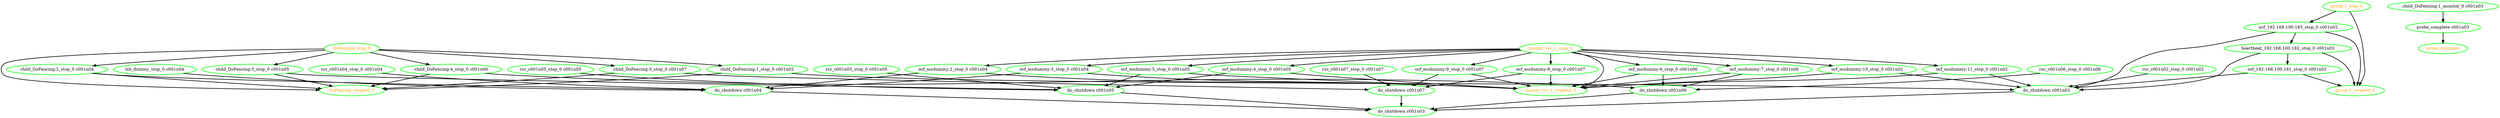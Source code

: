  digraph "g" {
"DoFencing_stop_0" -> "DoFencing_stopped_0" [ style = bold]
"DoFencing_stop_0" -> "child_DoFencing:1_stop_0 c001n02" [ style = bold]
"DoFencing_stop_0" -> "child_DoFencing:2_stop_0 c001n04" [ style = bold]
"DoFencing_stop_0" -> "child_DoFencing:3_stop_0 c001n05" [ style = bold]
"DoFencing_stop_0" -> "child_DoFencing:4_stop_0 c001n06" [ style = bold]
"DoFencing_stop_0" -> "child_DoFencing:5_stop_0 c001n07" [ style = bold]
"DoFencing_stop_0" [ style=bold color="green" fontcolor="orange" ]
"DoFencing_stopped_0" [ style=bold color="green" fontcolor="orange" ]
"child_DoFencing:1_monitor_0 c001n03" -> "probe_complete c001n03" [ style = bold]
"child_DoFencing:1_monitor_0 c001n03" [ style=bold color="green" fontcolor="black" ]
"child_DoFencing:1_stop_0 c001n02" -> "DoFencing_stopped_0" [ style = bold]
"child_DoFencing:1_stop_0 c001n02" -> "do_shutdown c001n02" [ style = bold]
"child_DoFencing:1_stop_0 c001n02" [ style=bold color="green" fontcolor="black" ]
"child_DoFencing:2_stop_0 c001n04" -> "DoFencing_stopped_0" [ style = bold]
"child_DoFencing:2_stop_0 c001n04" -> "do_shutdown c001n04" [ style = bold]
"child_DoFencing:2_stop_0 c001n04" [ style=bold color="green" fontcolor="black" ]
"child_DoFencing:3_stop_0 c001n05" -> "DoFencing_stopped_0" [ style = bold]
"child_DoFencing:3_stop_0 c001n05" -> "do_shutdown c001n05" [ style = bold]
"child_DoFencing:3_stop_0 c001n05" [ style=bold color="green" fontcolor="black" ]
"child_DoFencing:4_stop_0 c001n06" -> "DoFencing_stopped_0" [ style = bold]
"child_DoFencing:4_stop_0 c001n06" -> "do_shutdown c001n06" [ style = bold]
"child_DoFencing:4_stop_0 c001n06" [ style=bold color="green" fontcolor="black" ]
"child_DoFencing:5_stop_0 c001n07" -> "DoFencing_stopped_0" [ style = bold]
"child_DoFencing:5_stop_0 c001n07" -> "do_shutdown c001n07" [ style = bold]
"child_DoFencing:5_stop_0 c001n07" [ style=bold color="green" fontcolor="black" ]
"do_shutdown c001n02" -> "do_shutdown c001n03" [ style = bold]
"do_shutdown c001n02" [ style=bold color="green" fontcolor="black" ]
"do_shutdown c001n03" [ style=bold color="green" fontcolor="black" ]
"do_shutdown c001n04" -> "do_shutdown c001n03" [ style = bold]
"do_shutdown c001n04" [ style=bold color="green" fontcolor="black" ]
"do_shutdown c001n05" -> "do_shutdown c001n03" [ style = bold]
"do_shutdown c001n05" [ style=bold color="green" fontcolor="black" ]
"do_shutdown c001n06" -> "do_shutdown c001n03" [ style = bold]
"do_shutdown c001n06" [ style=bold color="green" fontcolor="black" ]
"do_shutdown c001n07" -> "do_shutdown c001n03" [ style = bold]
"do_shutdown c001n07" [ style=bold color="green" fontcolor="black" ]
"group-1_stop_0" -> "group-1_stopped_0" [ style = bold]
"group-1_stop_0" -> "ocf_192.168.100.183_stop_0 c001n02" [ style = bold]
"group-1_stop_0" [ style=bold color="green" fontcolor="orange" ]
"group-1_stopped_0" [ style=bold color="green" fontcolor="orange" ]
"heartbeat_192.168.100.182_stop_0 c001n02" -> "do_shutdown c001n02" [ style = bold]
"heartbeat_192.168.100.182_stop_0 c001n02" -> "group-1_stopped_0" [ style = bold]
"heartbeat_192.168.100.182_stop_0 c001n02" -> "ocf_192.168.100.181_stop_0 c001n02" [ style = bold]
"heartbeat_192.168.100.182_stop_0 c001n02" [ style=bold color="green" fontcolor="black" ]
"lsb_dummy_stop_0 c001n04" -> "do_shutdown c001n04" [ style = bold]
"lsb_dummy_stop_0 c001n04" [ style=bold color="green" fontcolor="black" ]
"master_rsc_1_stop_0" -> "master_rsc_1_stopped_0" [ style = bold]
"master_rsc_1_stop_0" -> "ocf_msdummy:10_stop_0 c001n02" [ style = bold]
"master_rsc_1_stop_0" -> "ocf_msdummy:11_stop_0 c001n02" [ style = bold]
"master_rsc_1_stop_0" -> "ocf_msdummy:2_stop_0 c001n04" [ style = bold]
"master_rsc_1_stop_0" -> "ocf_msdummy:3_stop_0 c001n04" [ style = bold]
"master_rsc_1_stop_0" -> "ocf_msdummy:4_stop_0 c001n05" [ style = bold]
"master_rsc_1_stop_0" -> "ocf_msdummy:5_stop_0 c001n05" [ style = bold]
"master_rsc_1_stop_0" -> "ocf_msdummy:6_stop_0 c001n06" [ style = bold]
"master_rsc_1_stop_0" -> "ocf_msdummy:7_stop_0 c001n06" [ style = bold]
"master_rsc_1_stop_0" -> "ocf_msdummy:8_stop_0 c001n07" [ style = bold]
"master_rsc_1_stop_0" -> "ocf_msdummy:9_stop_0 c001n07" [ style = bold]
"master_rsc_1_stop_0" [ style=bold color="green" fontcolor="orange" ]
"master_rsc_1_stopped_0" [ style=bold color="green" fontcolor="orange" ]
"ocf_192.168.100.181_stop_0 c001n02" -> "do_shutdown c001n02" [ style = bold]
"ocf_192.168.100.181_stop_0 c001n02" -> "group-1_stopped_0" [ style = bold]
"ocf_192.168.100.181_stop_0 c001n02" [ style=bold color="green" fontcolor="black" ]
"ocf_192.168.100.183_stop_0 c001n02" -> "do_shutdown c001n02" [ style = bold]
"ocf_192.168.100.183_stop_0 c001n02" -> "group-1_stopped_0" [ style = bold]
"ocf_192.168.100.183_stop_0 c001n02" -> "heartbeat_192.168.100.182_stop_0 c001n02" [ style = bold]
"ocf_192.168.100.183_stop_0 c001n02" [ style=bold color="green" fontcolor="black" ]
"ocf_msdummy:10_stop_0 c001n02" -> "do_shutdown c001n02" [ style = bold]
"ocf_msdummy:10_stop_0 c001n02" -> "master_rsc_1_stopped_0" [ style = bold]
"ocf_msdummy:10_stop_0 c001n02" [ style=bold color="green" fontcolor="black" ]
"ocf_msdummy:11_stop_0 c001n02" -> "do_shutdown c001n02" [ style = bold]
"ocf_msdummy:11_stop_0 c001n02" -> "master_rsc_1_stopped_0" [ style = bold]
"ocf_msdummy:11_stop_0 c001n02" [ style=bold color="green" fontcolor="black" ]
"ocf_msdummy:2_stop_0 c001n04" -> "do_shutdown c001n04" [ style = bold]
"ocf_msdummy:2_stop_0 c001n04" -> "master_rsc_1_stopped_0" [ style = bold]
"ocf_msdummy:2_stop_0 c001n04" [ style=bold color="green" fontcolor="black" ]
"ocf_msdummy:3_stop_0 c001n04" -> "do_shutdown c001n04" [ style = bold]
"ocf_msdummy:3_stop_0 c001n04" -> "master_rsc_1_stopped_0" [ style = bold]
"ocf_msdummy:3_stop_0 c001n04" [ style=bold color="green" fontcolor="black" ]
"ocf_msdummy:4_stop_0 c001n05" -> "do_shutdown c001n05" [ style = bold]
"ocf_msdummy:4_stop_0 c001n05" -> "master_rsc_1_stopped_0" [ style = bold]
"ocf_msdummy:4_stop_0 c001n05" [ style=bold color="green" fontcolor="black" ]
"ocf_msdummy:5_stop_0 c001n05" -> "do_shutdown c001n05" [ style = bold]
"ocf_msdummy:5_stop_0 c001n05" -> "master_rsc_1_stopped_0" [ style = bold]
"ocf_msdummy:5_stop_0 c001n05" [ style=bold color="green" fontcolor="black" ]
"ocf_msdummy:6_stop_0 c001n06" -> "do_shutdown c001n06" [ style = bold]
"ocf_msdummy:6_stop_0 c001n06" -> "master_rsc_1_stopped_0" [ style = bold]
"ocf_msdummy:6_stop_0 c001n06" [ style=bold color="green" fontcolor="black" ]
"ocf_msdummy:7_stop_0 c001n06" -> "do_shutdown c001n06" [ style = bold]
"ocf_msdummy:7_stop_0 c001n06" -> "master_rsc_1_stopped_0" [ style = bold]
"ocf_msdummy:7_stop_0 c001n06" [ style=bold color="green" fontcolor="black" ]
"ocf_msdummy:8_stop_0 c001n07" -> "do_shutdown c001n07" [ style = bold]
"ocf_msdummy:8_stop_0 c001n07" -> "master_rsc_1_stopped_0" [ style = bold]
"ocf_msdummy:8_stop_0 c001n07" [ style=bold color="green" fontcolor="black" ]
"ocf_msdummy:9_stop_0 c001n07" -> "do_shutdown c001n07" [ style = bold]
"ocf_msdummy:9_stop_0 c001n07" -> "master_rsc_1_stopped_0" [ style = bold]
"ocf_msdummy:9_stop_0 c001n07" [ style=bold color="green" fontcolor="black" ]
"probe_complete c001n03" -> "probe_complete" [ style = bold]
"probe_complete c001n03" [ style=bold color="green" fontcolor="black" ]
"probe_complete" [ style=bold color="green" fontcolor="orange" ]
"rsc_c001n02_stop_0 c001n02" -> "do_shutdown c001n02" [ style = bold]
"rsc_c001n02_stop_0 c001n02" [ style=bold color="green" fontcolor="black" ]
"rsc_c001n03_stop_0 c001n05" -> "do_shutdown c001n05" [ style = bold]
"rsc_c001n03_stop_0 c001n05" [ style=bold color="green" fontcolor="black" ]
"rsc_c001n04_stop_0 c001n04" -> "do_shutdown c001n04" [ style = bold]
"rsc_c001n04_stop_0 c001n04" [ style=bold color="green" fontcolor="black" ]
"rsc_c001n05_stop_0 c001n05" -> "do_shutdown c001n05" [ style = bold]
"rsc_c001n05_stop_0 c001n05" [ style=bold color="green" fontcolor="black" ]
"rsc_c001n06_stop_0 c001n06" -> "do_shutdown c001n06" [ style = bold]
"rsc_c001n06_stop_0 c001n06" [ style=bold color="green" fontcolor="black" ]
"rsc_c001n07_stop_0 c001n07" -> "do_shutdown c001n07" [ style = bold]
"rsc_c001n07_stop_0 c001n07" [ style=bold color="green" fontcolor="black" ]
}
